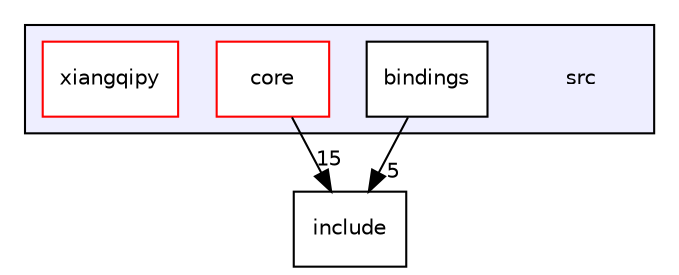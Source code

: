 digraph "src" {
  compound=true
  node [ fontsize="10", fontname="Helvetica"];
  edge [ labelfontsize="10", labelfontname="Helvetica"];
  subgraph clusterdir_68267d1309a1af8e8297ef4c3efbcdba {
    graph [ bgcolor="#eeeeff", pencolor="black", label="" URL="dir_68267d1309a1af8e8297ef4c3efbcdba.html"];
    dir_68267d1309a1af8e8297ef4c3efbcdba [shape=plaintext label="src"];
  dir_ea91a2a72b7cbbf988d2bd2cd1d23e49 [shape=box label="bindings" fillcolor="white" style="filled" URL="dir_ea91a2a72b7cbbf988d2bd2cd1d23e49.html"];
  dir_aebb8dcc11953d78e620bbef0b9e2183 [shape=box label="core" fillcolor="white" style="filled" color="red" URL="dir_aebb8dcc11953d78e620bbef0b9e2183.html"];
  dir_46e67b79a66d4e1bea97ac4ccddce80e [shape=box label="xiangqipy" fillcolor="white" style="filled" color="red" URL="dir_46e67b79a66d4e1bea97ac4ccddce80e.html"];
  }
  dir_d44c64559bbebec7f509842c48db8b23 [shape=box label="include" URL="dir_d44c64559bbebec7f509842c48db8b23.html"];
  dir_aebb8dcc11953d78e620bbef0b9e2183->dir_d44c64559bbebec7f509842c48db8b23 [headlabel="15", labeldistance=1.5 headhref="dir_000004_000001.html"];
  dir_ea91a2a72b7cbbf988d2bd2cd1d23e49->dir_d44c64559bbebec7f509842c48db8b23 [headlabel="5", labeldistance=1.5 headhref="dir_000003_000001.html"];
}
